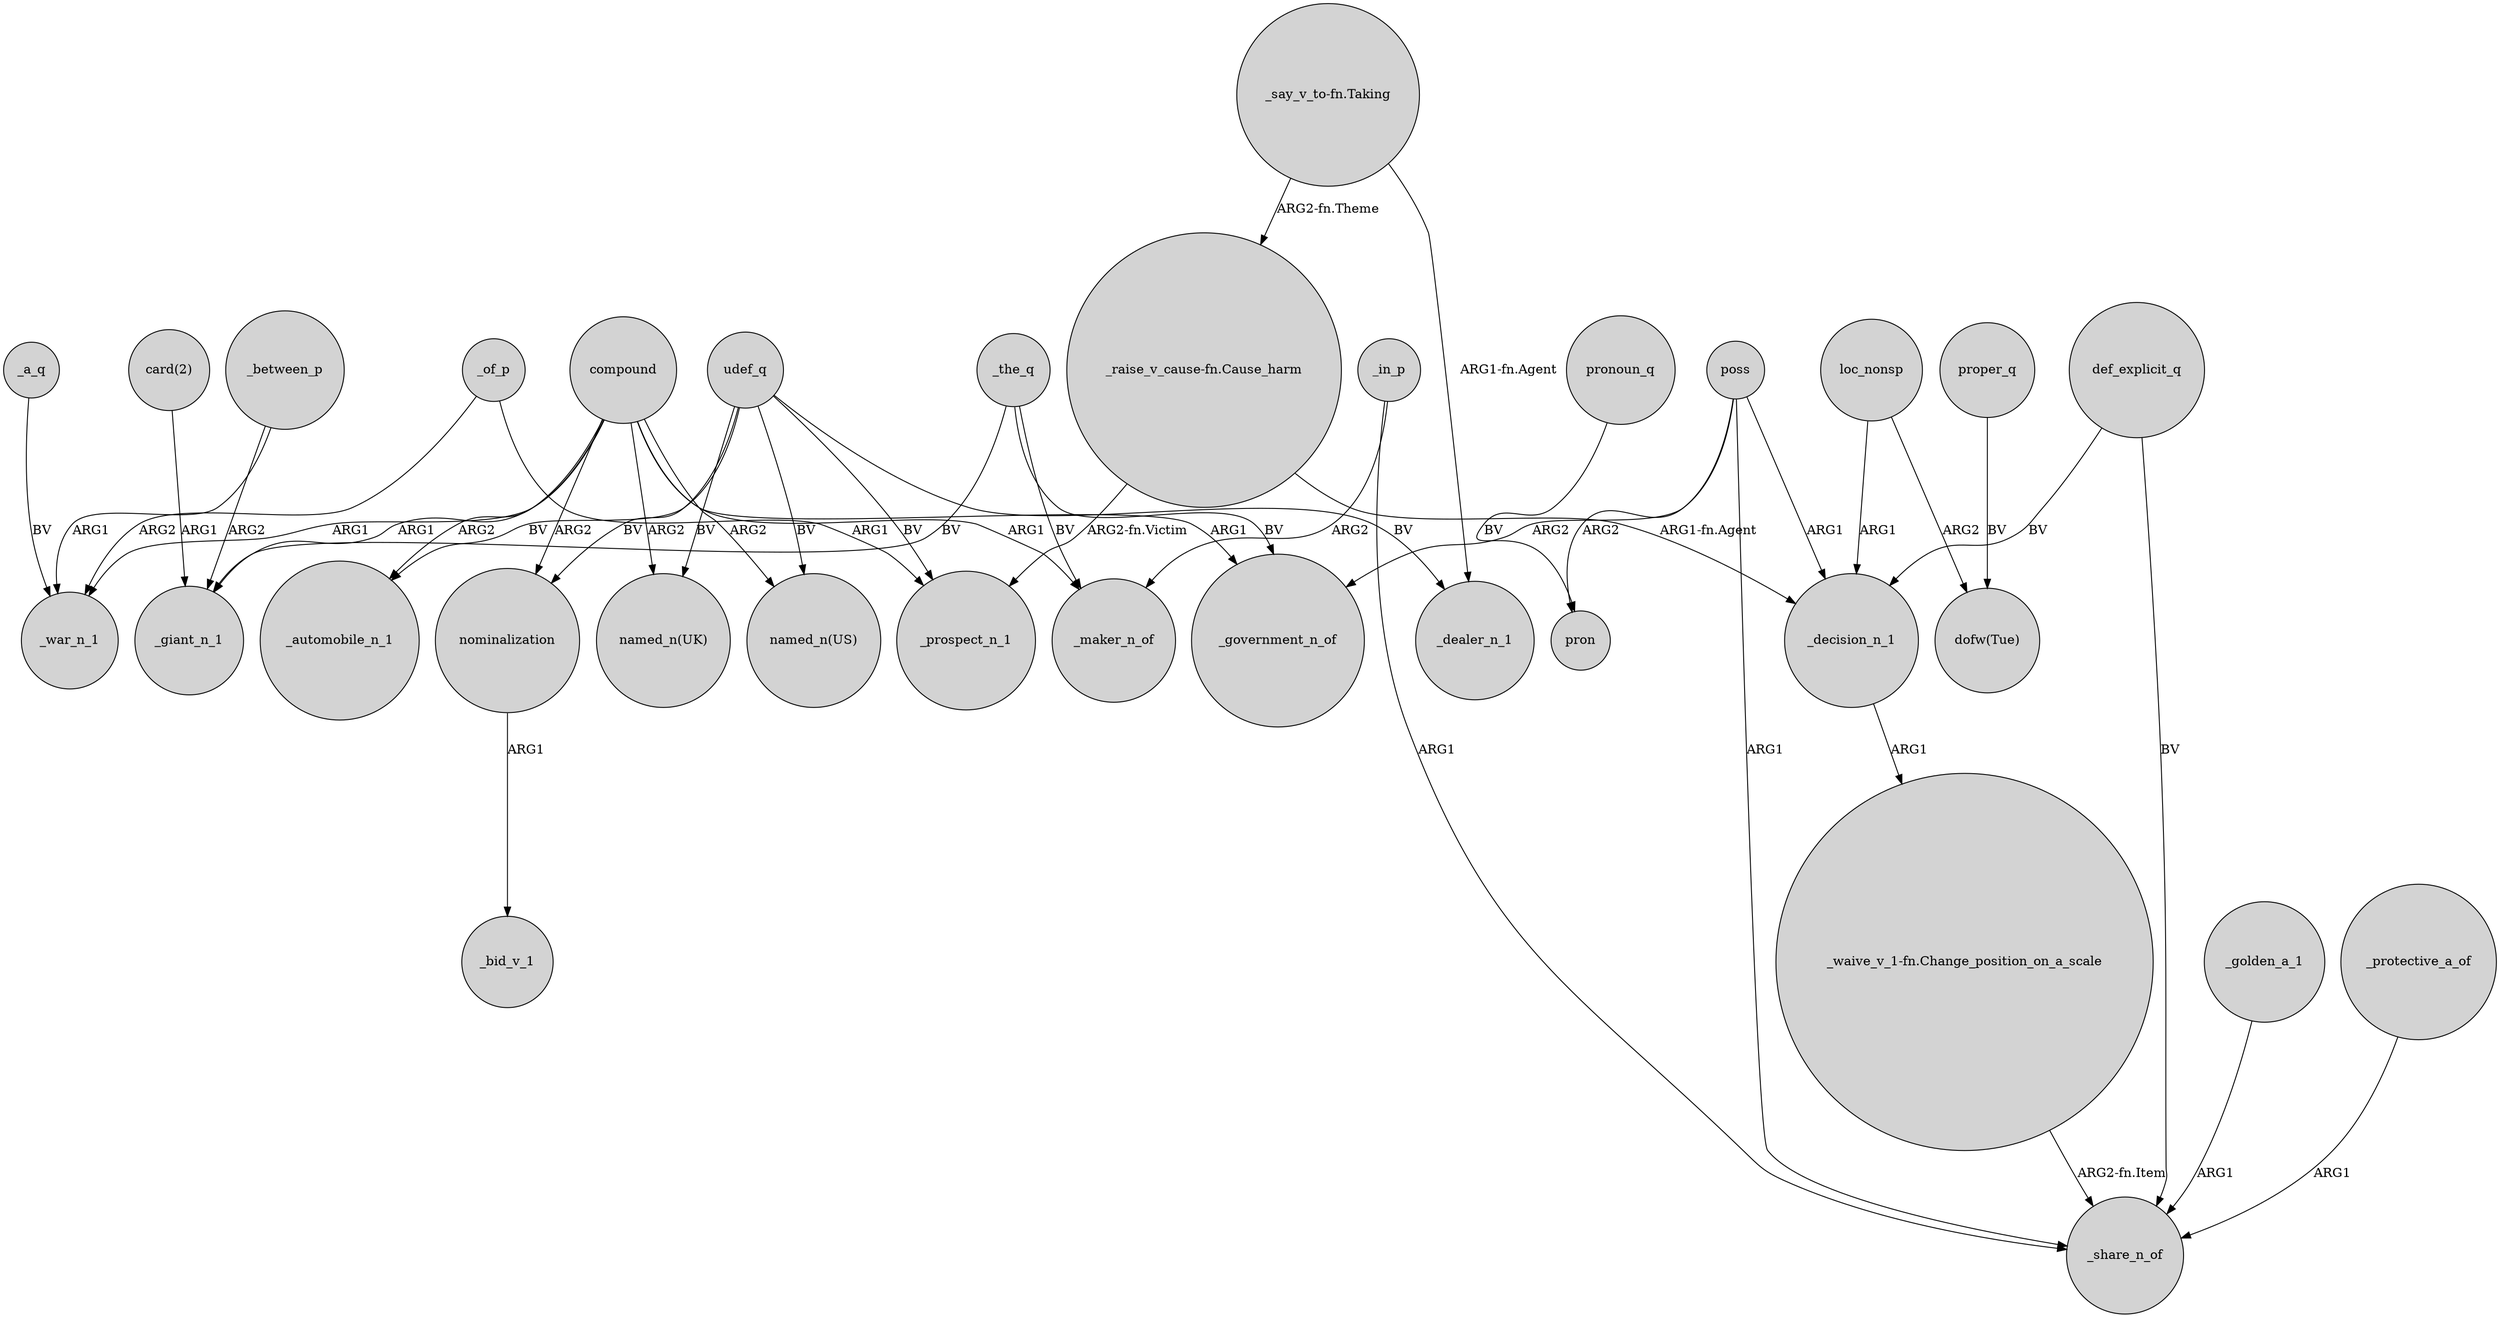 digraph {
	node [shape=circle style=filled]
	_of_p -> _war_n_1 [label=ARG2]
	_decision_n_1 -> "_waive_v_1-fn.Change_position_on_a_scale" [label=ARG1]
	nominalization -> _bid_v_1 [label=ARG1]
	_in_p -> _share_n_of [label=ARG1]
	udef_q -> _prospect_n_1 [label=BV]
	"_say_v_to-fn.Taking" -> "_raise_v_cause-fn.Cause_harm" [label="ARG2-fn.Theme"]
	loc_nonsp -> _decision_n_1 [label=ARG1]
	udef_q -> nominalization [label=BV]
	def_explicit_q -> _share_n_of [label=BV]
	def_explicit_q -> _decision_n_1 [label=BV]
	_of_p -> _prospect_n_1 [label=ARG1]
	poss -> _decision_n_1 [label=ARG1]
	_between_p -> _giant_n_1 [label=ARG2]
	"_raise_v_cause-fn.Cause_harm" -> _decision_n_1 [label="ARG1-fn.Agent"]
	compound -> _government_n_of [label=ARG1]
	udef_q -> _automobile_n_1 [label=BV]
	compound -> nominalization [label=ARG2]
	_in_p -> _maker_n_of [label=ARG2]
	pronoun_q -> pron [label=BV]
	poss -> pron [label=ARG2]
	_golden_a_1 -> _share_n_of [label=ARG1]
	compound -> "named_n(UK)" [label=ARG2]
	udef_q -> "named_n(UK)" [label=BV]
	"_waive_v_1-fn.Change_position_on_a_scale" -> _share_n_of [label="ARG2-fn.Item"]
	poss -> _share_n_of [label=ARG1]
	_a_q -> _war_n_1 [label=BV]
	_protective_a_of -> _share_n_of [label=ARG1]
	_between_p -> _war_n_1 [label=ARG1]
	udef_q -> _dealer_n_1 [label=BV]
	_the_q -> _government_n_of [label=BV]
	proper_q -> "dofw(Tue)" [label=BV]
	compound -> _giant_n_1 [label=ARG1]
	compound -> _maker_n_of [label=ARG1]
	"_say_v_to-fn.Taking" -> _dealer_n_1 [label="ARG1-fn.Agent"]
	_the_q -> _giant_n_1 [label=BV]
	"_raise_v_cause-fn.Cause_harm" -> _prospect_n_1 [label="ARG2-fn.Victim"]
	_the_q -> _maker_n_of [label=BV]
	compound -> _automobile_n_1 [label=ARG2]
	loc_nonsp -> "dofw(Tue)" [label=ARG2]
	"card(2)" -> _giant_n_1 [label=ARG1]
	compound -> "named_n(US)" [label=ARG2]
	poss -> _government_n_of [label=ARG2]
	udef_q -> "named_n(US)" [label=BV]
	compound -> _war_n_1 [label=ARG1]
}
